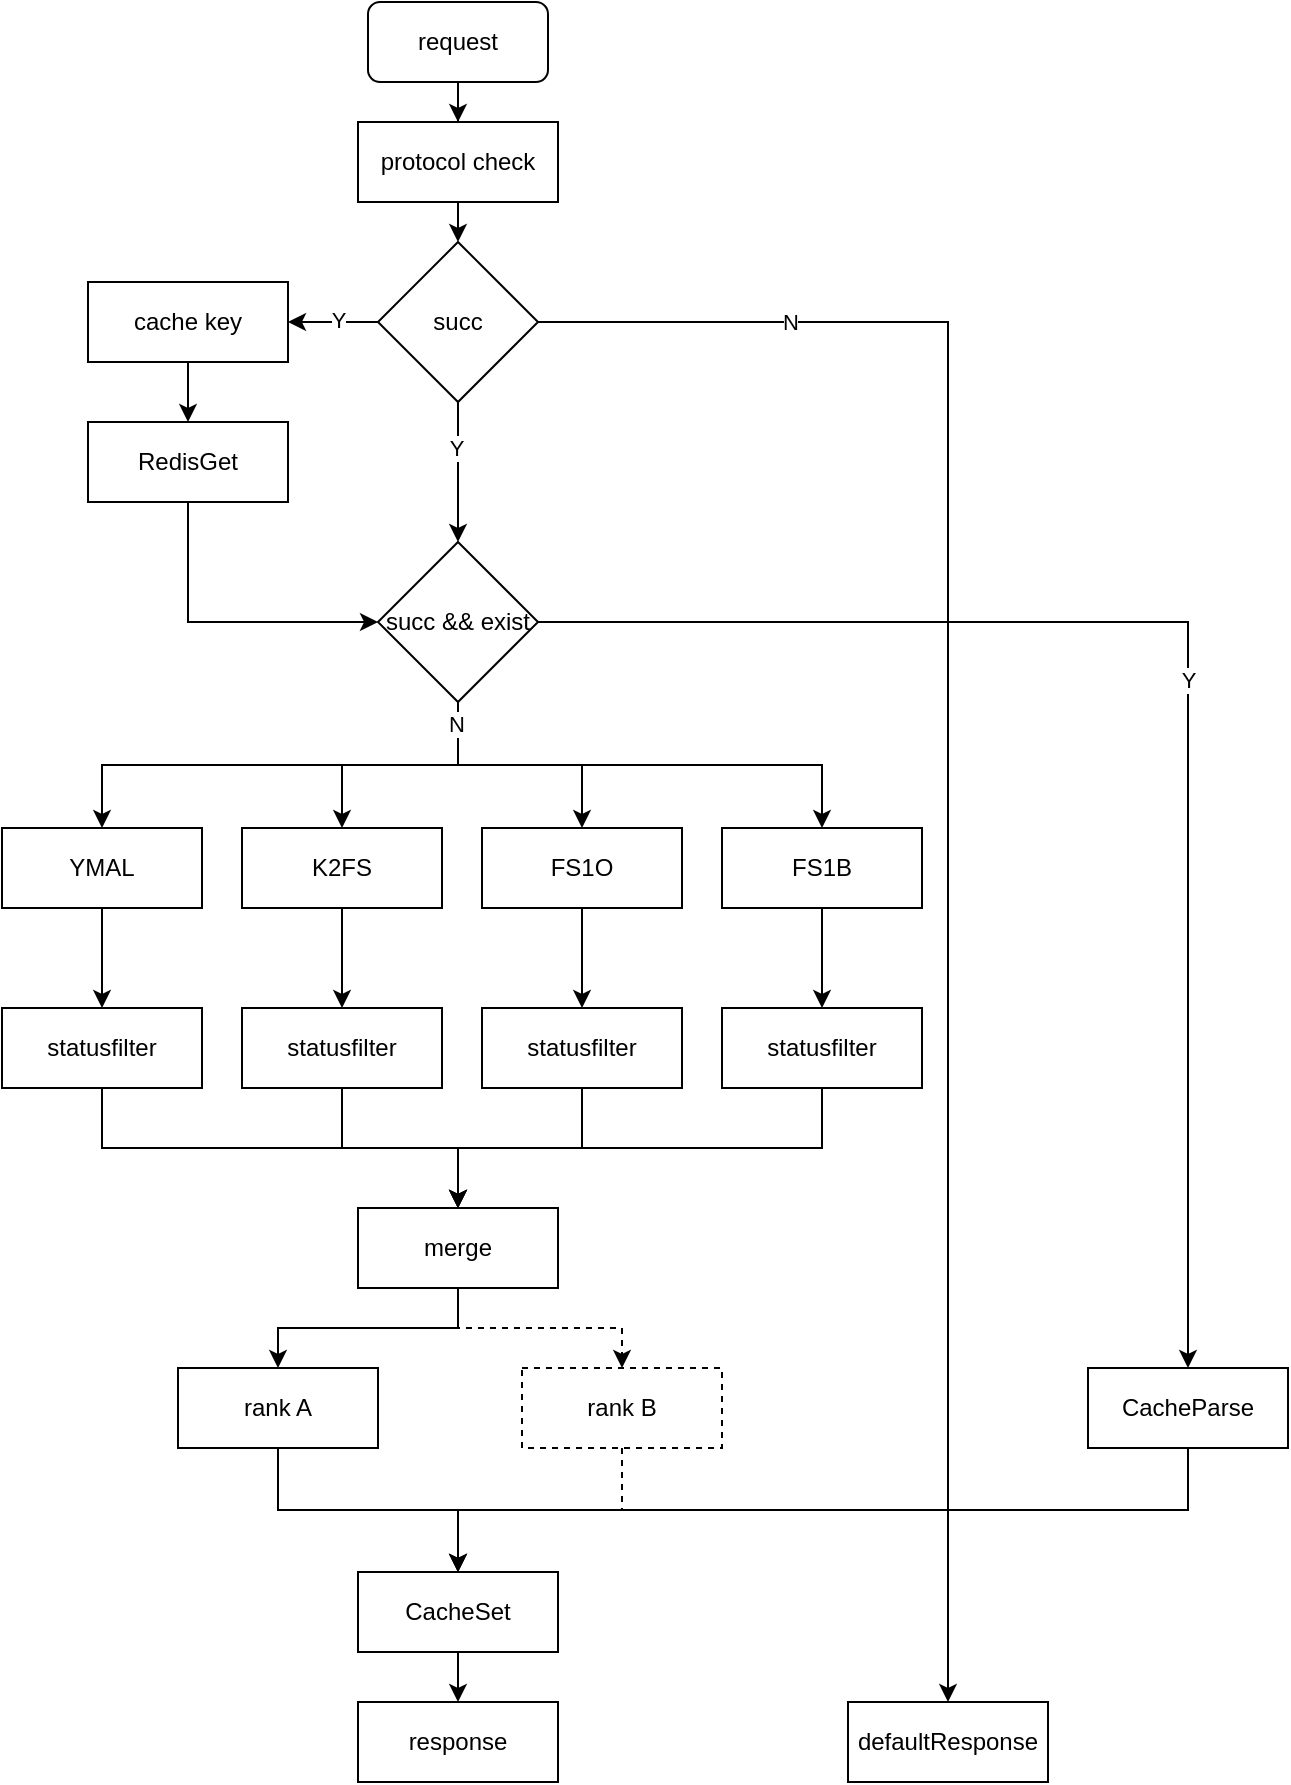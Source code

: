 <mxfile version="20.2.8" type="github">
  <diagram id="bGOVg1Ngl9D-0NkrlkVv" name="第 1 页">
    <mxGraphModel dx="1234" dy="825" grid="1" gridSize="10" guides="1" tooltips="1" connect="1" arrows="1" fold="1" page="1" pageScale="1" pageWidth="3300" pageHeight="4681" math="0" shadow="0">
      <root>
        <mxCell id="0" />
        <mxCell id="1" parent="0" />
        <mxCell id="nd7dtsp43JFpofKptU_Q-15" style="edgeStyle=orthogonalEdgeStyle;rounded=0;orthogonalLoop=1;jettySize=auto;html=1;exitX=0.5;exitY=1;exitDx=0;exitDy=0;" edge="1" parent="1" source="nd7dtsp43JFpofKptU_Q-1" target="nd7dtsp43JFpofKptU_Q-2">
          <mxGeometry relative="1" as="geometry" />
        </mxCell>
        <mxCell id="nd7dtsp43JFpofKptU_Q-1" value="request" style="rounded=1;whiteSpace=wrap;html=1;" vertex="1" parent="1">
          <mxGeometry x="450" y="70" width="90" height="40" as="geometry" />
        </mxCell>
        <mxCell id="nd7dtsp43JFpofKptU_Q-16" style="edgeStyle=orthogonalEdgeStyle;rounded=0;orthogonalLoop=1;jettySize=auto;html=1;exitX=0.5;exitY=1;exitDx=0;exitDy=0;entryX=0.5;entryY=0;entryDx=0;entryDy=0;" edge="1" parent="1" source="nd7dtsp43JFpofKptU_Q-2" target="nd7dtsp43JFpofKptU_Q-4">
          <mxGeometry relative="1" as="geometry" />
        </mxCell>
        <mxCell id="nd7dtsp43JFpofKptU_Q-2" value="protocol check" style="rounded=0;whiteSpace=wrap;html=1;" vertex="1" parent="1">
          <mxGeometry x="445" y="130" width="100" height="40" as="geometry" />
        </mxCell>
        <mxCell id="nd7dtsp43JFpofKptU_Q-21" style="edgeStyle=orthogonalEdgeStyle;rounded=0;orthogonalLoop=1;jettySize=auto;html=1;exitX=0.5;exitY=1;exitDx=0;exitDy=0;" edge="1" parent="1" source="nd7dtsp43JFpofKptU_Q-3" target="nd7dtsp43JFpofKptU_Q-8">
          <mxGeometry relative="1" as="geometry" />
        </mxCell>
        <mxCell id="nd7dtsp43JFpofKptU_Q-3" value="YMAL" style="rounded=0;whiteSpace=wrap;html=1;" vertex="1" parent="1">
          <mxGeometry x="267" y="483" width="100" height="40" as="geometry" />
        </mxCell>
        <mxCell id="nd7dtsp43JFpofKptU_Q-37" style="edgeStyle=orthogonalEdgeStyle;rounded=0;orthogonalLoop=1;jettySize=auto;html=1;exitX=1;exitY=0.5;exitDx=0;exitDy=0;" edge="1" parent="1" source="nd7dtsp43JFpofKptU_Q-4" target="nd7dtsp43JFpofKptU_Q-35">
          <mxGeometry relative="1" as="geometry" />
        </mxCell>
        <mxCell id="nd7dtsp43JFpofKptU_Q-38" value="N" style="edgeLabel;html=1;align=center;verticalAlign=middle;resizable=0;points=[];" vertex="1" connectable="0" parent="nd7dtsp43JFpofKptU_Q-37">
          <mxGeometry x="-0.719" y="-3" relative="1" as="geometry">
            <mxPoint y="-3" as="offset" />
          </mxGeometry>
        </mxCell>
        <mxCell id="nd7dtsp43JFpofKptU_Q-42" style="edgeStyle=orthogonalEdgeStyle;rounded=0;orthogonalLoop=1;jettySize=auto;html=1;exitX=0;exitY=0.5;exitDx=0;exitDy=0;" edge="1" parent="1" source="nd7dtsp43JFpofKptU_Q-4" target="nd7dtsp43JFpofKptU_Q-39">
          <mxGeometry relative="1" as="geometry" />
        </mxCell>
        <mxCell id="nd7dtsp43JFpofKptU_Q-48" value="Y" style="edgeLabel;html=1;align=center;verticalAlign=middle;resizable=0;points=[];" vertex="1" connectable="0" parent="nd7dtsp43JFpofKptU_Q-42">
          <mxGeometry x="-0.067" y="-2" relative="1" as="geometry">
            <mxPoint x="1" y="1" as="offset" />
          </mxGeometry>
        </mxCell>
        <mxCell id="nd7dtsp43JFpofKptU_Q-46" style="edgeStyle=orthogonalEdgeStyle;rounded=0;orthogonalLoop=1;jettySize=auto;html=1;exitX=0.5;exitY=1;exitDx=0;exitDy=0;" edge="1" parent="1" source="nd7dtsp43JFpofKptU_Q-4" target="nd7dtsp43JFpofKptU_Q-41">
          <mxGeometry relative="1" as="geometry" />
        </mxCell>
        <mxCell id="nd7dtsp43JFpofKptU_Q-47" value="Y" style="edgeLabel;html=1;align=center;verticalAlign=middle;resizable=0;points=[];" vertex="1" connectable="0" parent="nd7dtsp43JFpofKptU_Q-46">
          <mxGeometry x="-0.343" y="2" relative="1" as="geometry">
            <mxPoint x="-3" as="offset" />
          </mxGeometry>
        </mxCell>
        <mxCell id="nd7dtsp43JFpofKptU_Q-4" value="succ" style="rhombus;whiteSpace=wrap;html=1;" vertex="1" parent="1">
          <mxGeometry x="455" y="190" width="80" height="80" as="geometry" />
        </mxCell>
        <mxCell id="nd7dtsp43JFpofKptU_Q-22" style="edgeStyle=orthogonalEdgeStyle;rounded=0;orthogonalLoop=1;jettySize=auto;html=1;exitX=0.5;exitY=1;exitDx=0;exitDy=0;" edge="1" parent="1" source="nd7dtsp43JFpofKptU_Q-5" target="nd7dtsp43JFpofKptU_Q-9">
          <mxGeometry relative="1" as="geometry" />
        </mxCell>
        <mxCell id="nd7dtsp43JFpofKptU_Q-5" value="K2FS" style="rounded=0;whiteSpace=wrap;html=1;" vertex="1" parent="1">
          <mxGeometry x="387" y="483" width="100" height="40" as="geometry" />
        </mxCell>
        <mxCell id="nd7dtsp43JFpofKptU_Q-23" style="edgeStyle=orthogonalEdgeStyle;rounded=0;orthogonalLoop=1;jettySize=auto;html=1;exitX=0.5;exitY=1;exitDx=0;exitDy=0;" edge="1" parent="1" source="nd7dtsp43JFpofKptU_Q-6" target="nd7dtsp43JFpofKptU_Q-10">
          <mxGeometry relative="1" as="geometry" />
        </mxCell>
        <mxCell id="nd7dtsp43JFpofKptU_Q-6" value="FS1O" style="rounded=0;whiteSpace=wrap;html=1;" vertex="1" parent="1">
          <mxGeometry x="507" y="483" width="100" height="40" as="geometry" />
        </mxCell>
        <mxCell id="nd7dtsp43JFpofKptU_Q-24" style="edgeStyle=orthogonalEdgeStyle;rounded=0;orthogonalLoop=1;jettySize=auto;html=1;exitX=0.5;exitY=1;exitDx=0;exitDy=0;entryX=0.5;entryY=0;entryDx=0;entryDy=0;" edge="1" parent="1" source="nd7dtsp43JFpofKptU_Q-7" target="nd7dtsp43JFpofKptU_Q-11">
          <mxGeometry relative="1" as="geometry" />
        </mxCell>
        <mxCell id="nd7dtsp43JFpofKptU_Q-7" value="FS1B" style="rounded=0;whiteSpace=wrap;html=1;" vertex="1" parent="1">
          <mxGeometry x="627" y="483" width="100" height="40" as="geometry" />
        </mxCell>
        <mxCell id="nd7dtsp43JFpofKptU_Q-25" style="edgeStyle=orthogonalEdgeStyle;rounded=0;orthogonalLoop=1;jettySize=auto;html=1;exitX=0.5;exitY=1;exitDx=0;exitDy=0;" edge="1" parent="1" source="nd7dtsp43JFpofKptU_Q-8" target="nd7dtsp43JFpofKptU_Q-12">
          <mxGeometry relative="1" as="geometry" />
        </mxCell>
        <mxCell id="nd7dtsp43JFpofKptU_Q-8" value="statusfilter" style="rounded=0;whiteSpace=wrap;html=1;" vertex="1" parent="1">
          <mxGeometry x="267" y="573" width="100" height="40" as="geometry" />
        </mxCell>
        <mxCell id="nd7dtsp43JFpofKptU_Q-26" style="edgeStyle=orthogonalEdgeStyle;rounded=0;orthogonalLoop=1;jettySize=auto;html=1;exitX=0.5;exitY=1;exitDx=0;exitDy=0;entryX=0.5;entryY=0;entryDx=0;entryDy=0;" edge="1" parent="1" source="nd7dtsp43JFpofKptU_Q-9" target="nd7dtsp43JFpofKptU_Q-12">
          <mxGeometry relative="1" as="geometry" />
        </mxCell>
        <mxCell id="nd7dtsp43JFpofKptU_Q-9" value="statusfilter" style="rounded=0;whiteSpace=wrap;html=1;" vertex="1" parent="1">
          <mxGeometry x="387" y="573" width="100" height="40" as="geometry" />
        </mxCell>
        <mxCell id="nd7dtsp43JFpofKptU_Q-27" style="edgeStyle=orthogonalEdgeStyle;rounded=0;orthogonalLoop=1;jettySize=auto;html=1;exitX=0.5;exitY=1;exitDx=0;exitDy=0;entryX=0.5;entryY=0;entryDx=0;entryDy=0;" edge="1" parent="1" source="nd7dtsp43JFpofKptU_Q-10" target="nd7dtsp43JFpofKptU_Q-12">
          <mxGeometry relative="1" as="geometry" />
        </mxCell>
        <mxCell id="nd7dtsp43JFpofKptU_Q-10" value="statusfilter" style="rounded=0;whiteSpace=wrap;html=1;" vertex="1" parent="1">
          <mxGeometry x="507" y="573" width="100" height="40" as="geometry" />
        </mxCell>
        <mxCell id="nd7dtsp43JFpofKptU_Q-28" style="edgeStyle=orthogonalEdgeStyle;rounded=0;orthogonalLoop=1;jettySize=auto;html=1;exitX=0.5;exitY=1;exitDx=0;exitDy=0;entryX=0.5;entryY=0;entryDx=0;entryDy=0;" edge="1" parent="1" source="nd7dtsp43JFpofKptU_Q-11" target="nd7dtsp43JFpofKptU_Q-12">
          <mxGeometry relative="1" as="geometry" />
        </mxCell>
        <mxCell id="nd7dtsp43JFpofKptU_Q-11" value="statusfilter" style="rounded=0;whiteSpace=wrap;html=1;" vertex="1" parent="1">
          <mxGeometry x="627" y="573" width="100" height="40" as="geometry" />
        </mxCell>
        <mxCell id="nd7dtsp43JFpofKptU_Q-29" style="edgeStyle=orthogonalEdgeStyle;rounded=0;orthogonalLoop=1;jettySize=auto;html=1;exitX=0.5;exitY=1;exitDx=0;exitDy=0;entryX=0.5;entryY=0;entryDx=0;entryDy=0;" edge="1" parent="1" source="nd7dtsp43JFpofKptU_Q-12" target="nd7dtsp43JFpofKptU_Q-13">
          <mxGeometry relative="1" as="geometry" />
        </mxCell>
        <mxCell id="nd7dtsp43JFpofKptU_Q-31" style="edgeStyle=orthogonalEdgeStyle;rounded=0;orthogonalLoop=1;jettySize=auto;html=1;exitX=0.5;exitY=1;exitDx=0;exitDy=0;dashed=1;" edge="1" parent="1" source="nd7dtsp43JFpofKptU_Q-12" target="nd7dtsp43JFpofKptU_Q-30">
          <mxGeometry relative="1" as="geometry" />
        </mxCell>
        <mxCell id="nd7dtsp43JFpofKptU_Q-12" value="merge" style="rounded=0;whiteSpace=wrap;html=1;" vertex="1" parent="1">
          <mxGeometry x="445" y="673" width="100" height="40" as="geometry" />
        </mxCell>
        <mxCell id="nd7dtsp43JFpofKptU_Q-32" style="edgeStyle=orthogonalEdgeStyle;rounded=0;orthogonalLoop=1;jettySize=auto;html=1;exitX=0.5;exitY=1;exitDx=0;exitDy=0;entryX=0.5;entryY=0;entryDx=0;entryDy=0;" edge="1" parent="1" source="nd7dtsp43JFpofKptU_Q-13" target="nd7dtsp43JFpofKptU_Q-14">
          <mxGeometry relative="1" as="geometry" />
        </mxCell>
        <mxCell id="nd7dtsp43JFpofKptU_Q-13" value="rank A" style="rounded=0;whiteSpace=wrap;html=1;" vertex="1" parent="1">
          <mxGeometry x="355" y="753" width="100" height="40" as="geometry" />
        </mxCell>
        <mxCell id="nd7dtsp43JFpofKptU_Q-61" style="edgeStyle=orthogonalEdgeStyle;rounded=0;orthogonalLoop=1;jettySize=auto;html=1;exitX=0.5;exitY=1;exitDx=0;exitDy=0;entryX=0.5;entryY=0;entryDx=0;entryDy=0;" edge="1" parent="1" source="nd7dtsp43JFpofKptU_Q-14" target="nd7dtsp43JFpofKptU_Q-60">
          <mxGeometry relative="1" as="geometry" />
        </mxCell>
        <mxCell id="nd7dtsp43JFpofKptU_Q-14" value="CacheSet" style="rounded=0;whiteSpace=wrap;html=1;" vertex="1" parent="1">
          <mxGeometry x="445" y="855" width="100" height="40" as="geometry" />
        </mxCell>
        <mxCell id="nd7dtsp43JFpofKptU_Q-34" style="edgeStyle=orthogonalEdgeStyle;rounded=0;orthogonalLoop=1;jettySize=auto;html=1;exitX=0.5;exitY=1;exitDx=0;exitDy=0;entryX=0.5;entryY=0;entryDx=0;entryDy=0;dashed=1;" edge="1" parent="1" source="nd7dtsp43JFpofKptU_Q-30" target="nd7dtsp43JFpofKptU_Q-14">
          <mxGeometry relative="1" as="geometry" />
        </mxCell>
        <mxCell id="nd7dtsp43JFpofKptU_Q-30" value="rank B" style="rounded=0;whiteSpace=wrap;html=1;dashed=1;" vertex="1" parent="1">
          <mxGeometry x="527" y="753" width="100" height="40" as="geometry" />
        </mxCell>
        <mxCell id="nd7dtsp43JFpofKptU_Q-35" value="defaultResponse" style="rounded=0;whiteSpace=wrap;html=1;" vertex="1" parent="1">
          <mxGeometry x="690" y="920" width="100" height="40" as="geometry" />
        </mxCell>
        <mxCell id="nd7dtsp43JFpofKptU_Q-43" style="edgeStyle=orthogonalEdgeStyle;rounded=0;orthogonalLoop=1;jettySize=auto;html=1;exitX=0.5;exitY=1;exitDx=0;exitDy=0;entryX=0.5;entryY=0;entryDx=0;entryDy=0;" edge="1" parent="1" source="nd7dtsp43JFpofKptU_Q-39" target="nd7dtsp43JFpofKptU_Q-40">
          <mxGeometry relative="1" as="geometry" />
        </mxCell>
        <mxCell id="nd7dtsp43JFpofKptU_Q-39" value="cache key" style="rounded=0;whiteSpace=wrap;html=1;" vertex="1" parent="1">
          <mxGeometry x="310" y="210" width="100" height="40" as="geometry" />
        </mxCell>
        <mxCell id="nd7dtsp43JFpofKptU_Q-45" style="edgeStyle=orthogonalEdgeStyle;rounded=0;orthogonalLoop=1;jettySize=auto;html=1;exitX=0.5;exitY=1;exitDx=0;exitDy=0;entryX=0;entryY=0.5;entryDx=0;entryDy=0;" edge="1" parent="1" source="nd7dtsp43JFpofKptU_Q-40" target="nd7dtsp43JFpofKptU_Q-41">
          <mxGeometry relative="1" as="geometry" />
        </mxCell>
        <mxCell id="nd7dtsp43JFpofKptU_Q-40" value="RedisGet" style="rounded=0;whiteSpace=wrap;html=1;" vertex="1" parent="1">
          <mxGeometry x="310" y="280" width="100" height="40" as="geometry" />
        </mxCell>
        <mxCell id="nd7dtsp43JFpofKptU_Q-49" style="edgeStyle=orthogonalEdgeStyle;rounded=0;orthogonalLoop=1;jettySize=auto;html=1;exitX=0.5;exitY=1;exitDx=0;exitDy=0;entryX=0.5;entryY=0;entryDx=0;entryDy=0;" edge="1" parent="1" source="nd7dtsp43JFpofKptU_Q-41" target="nd7dtsp43JFpofKptU_Q-3">
          <mxGeometry relative="1" as="geometry" />
        </mxCell>
        <mxCell id="nd7dtsp43JFpofKptU_Q-50" style="edgeStyle=orthogonalEdgeStyle;rounded=0;orthogonalLoop=1;jettySize=auto;html=1;exitX=0.5;exitY=1;exitDx=0;exitDy=0;entryX=0.5;entryY=0;entryDx=0;entryDy=0;" edge="1" parent="1" source="nd7dtsp43JFpofKptU_Q-41" target="nd7dtsp43JFpofKptU_Q-5">
          <mxGeometry relative="1" as="geometry" />
        </mxCell>
        <mxCell id="nd7dtsp43JFpofKptU_Q-51" style="edgeStyle=orthogonalEdgeStyle;rounded=0;orthogonalLoop=1;jettySize=auto;html=1;exitX=0.5;exitY=1;exitDx=0;exitDy=0;entryX=0.5;entryY=0;entryDx=0;entryDy=0;" edge="1" parent="1" source="nd7dtsp43JFpofKptU_Q-41" target="nd7dtsp43JFpofKptU_Q-6">
          <mxGeometry relative="1" as="geometry" />
        </mxCell>
        <mxCell id="nd7dtsp43JFpofKptU_Q-52" style="edgeStyle=orthogonalEdgeStyle;rounded=0;orthogonalLoop=1;jettySize=auto;html=1;exitX=0.5;exitY=1;exitDx=0;exitDy=0;" edge="1" parent="1" source="nd7dtsp43JFpofKptU_Q-41" target="nd7dtsp43JFpofKptU_Q-7">
          <mxGeometry relative="1" as="geometry" />
        </mxCell>
        <mxCell id="nd7dtsp43JFpofKptU_Q-53" value="N" style="edgeLabel;html=1;align=center;verticalAlign=middle;resizable=0;points=[];" vertex="1" connectable="0" parent="nd7dtsp43JFpofKptU_Q-52">
          <mxGeometry x="-0.91" y="-1" relative="1" as="geometry">
            <mxPoint as="offset" />
          </mxGeometry>
        </mxCell>
        <mxCell id="nd7dtsp43JFpofKptU_Q-57" style="edgeStyle=orthogonalEdgeStyle;rounded=0;orthogonalLoop=1;jettySize=auto;html=1;exitX=1;exitY=0.5;exitDx=0;exitDy=0;entryX=0.5;entryY=0;entryDx=0;entryDy=0;" edge="1" parent="1" source="nd7dtsp43JFpofKptU_Q-41" target="nd7dtsp43JFpofKptU_Q-56">
          <mxGeometry relative="1" as="geometry" />
        </mxCell>
        <mxCell id="nd7dtsp43JFpofKptU_Q-58" value="Y" style="edgeLabel;html=1;align=center;verticalAlign=middle;resizable=0;points=[];" vertex="1" connectable="0" parent="nd7dtsp43JFpofKptU_Q-57">
          <mxGeometry x="0.013" relative="1" as="geometry">
            <mxPoint as="offset" />
          </mxGeometry>
        </mxCell>
        <mxCell id="nd7dtsp43JFpofKptU_Q-41" value="succ &amp;amp;&amp;amp; exist" style="rhombus;whiteSpace=wrap;html=1;" vertex="1" parent="1">
          <mxGeometry x="455" y="340" width="80" height="80" as="geometry" />
        </mxCell>
        <mxCell id="nd7dtsp43JFpofKptU_Q-59" style="edgeStyle=orthogonalEdgeStyle;rounded=0;orthogonalLoop=1;jettySize=auto;html=1;exitX=0.5;exitY=1;exitDx=0;exitDy=0;" edge="1" parent="1" source="nd7dtsp43JFpofKptU_Q-56" target="nd7dtsp43JFpofKptU_Q-14">
          <mxGeometry relative="1" as="geometry" />
        </mxCell>
        <mxCell id="nd7dtsp43JFpofKptU_Q-56" value="CacheParse" style="rounded=0;whiteSpace=wrap;html=1;" vertex="1" parent="1">
          <mxGeometry x="810" y="753" width="100" height="40" as="geometry" />
        </mxCell>
        <mxCell id="nd7dtsp43JFpofKptU_Q-60" value="response" style="rounded=0;whiteSpace=wrap;html=1;" vertex="1" parent="1">
          <mxGeometry x="445" y="920" width="100" height="40" as="geometry" />
        </mxCell>
      </root>
    </mxGraphModel>
  </diagram>
</mxfile>
